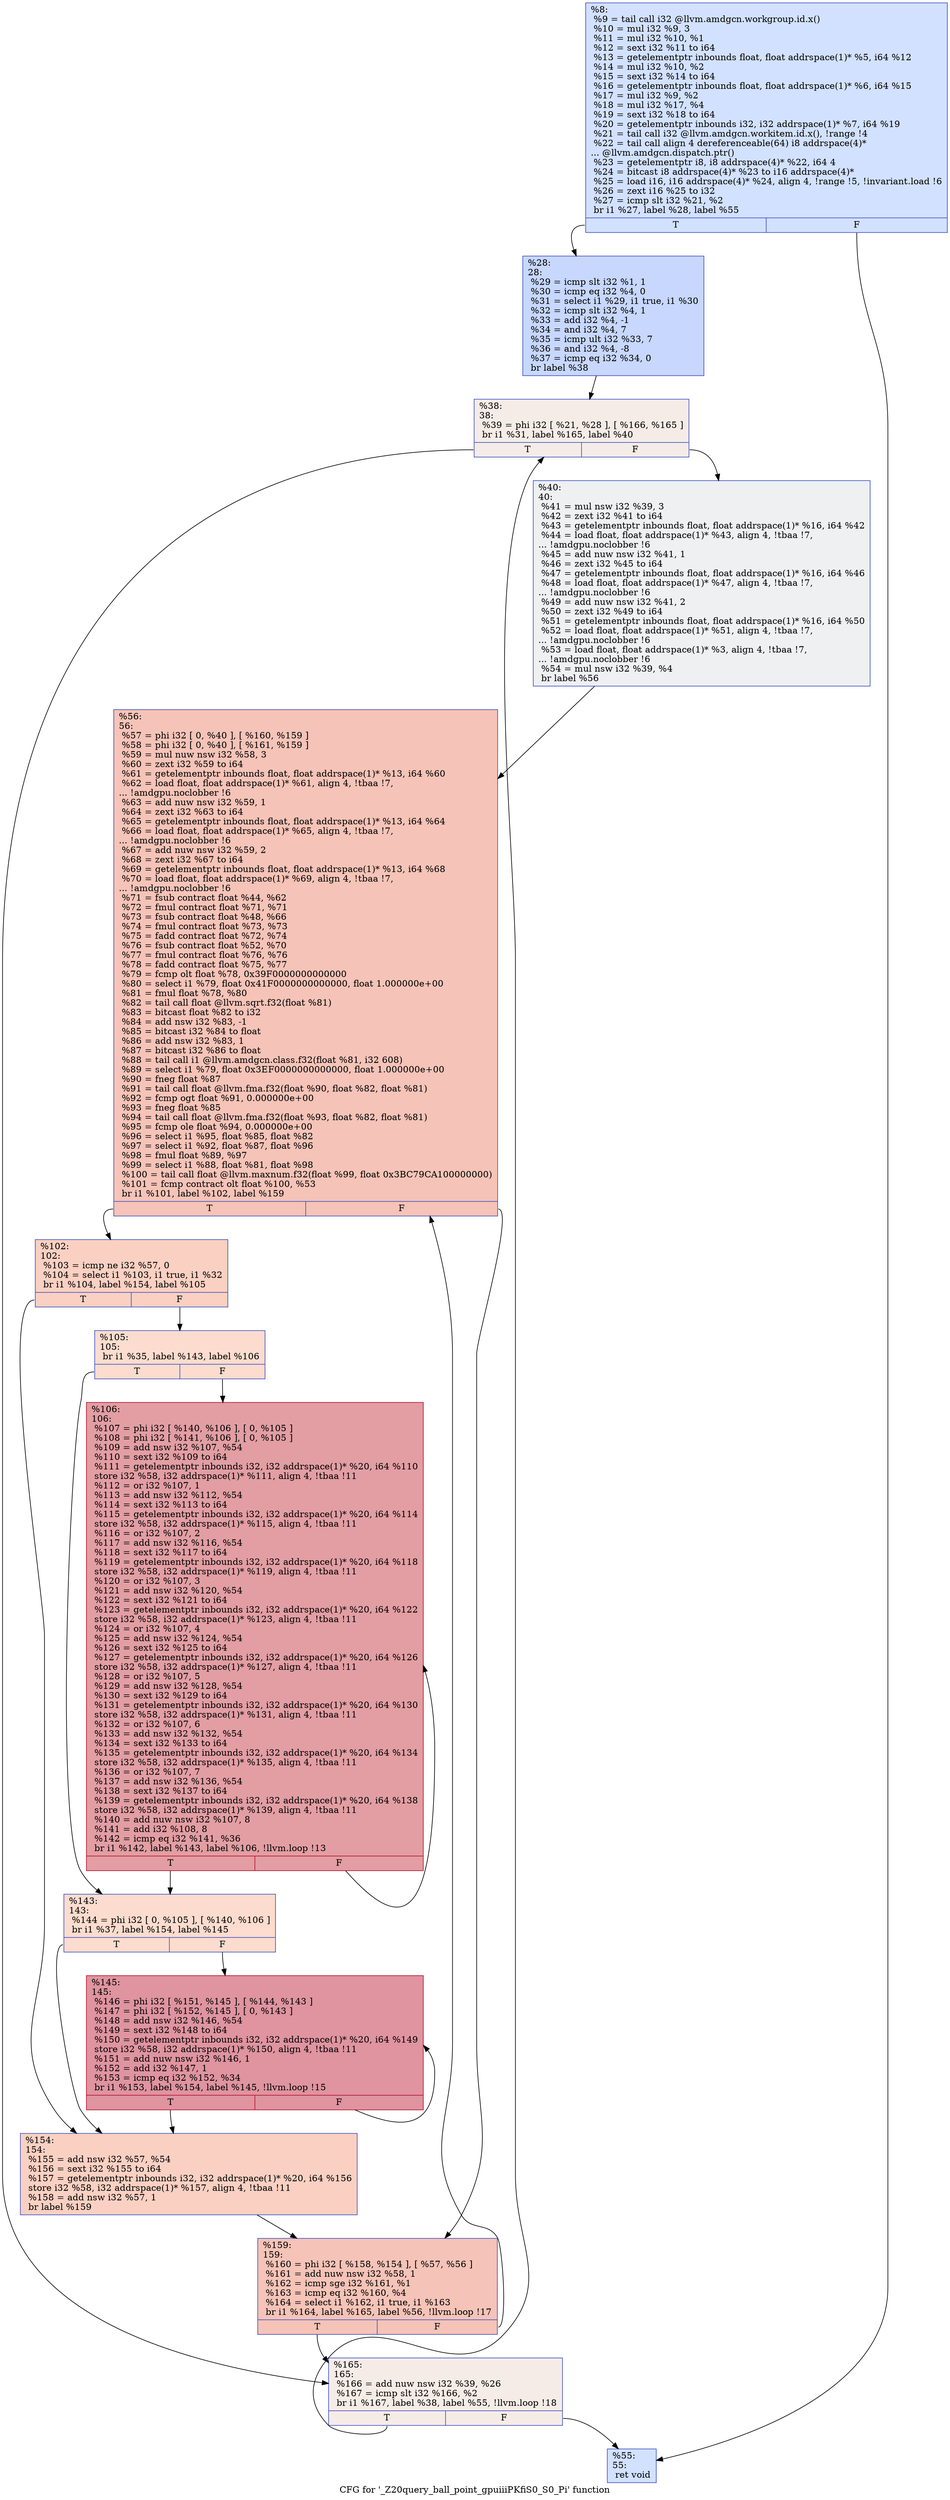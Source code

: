 digraph "CFG for '_Z20query_ball_point_gpuiiiPKfiS0_S0_Pi' function" {
	label="CFG for '_Z20query_ball_point_gpuiiiPKfiS0_S0_Pi' function";

	Node0x5ec70e0 [shape=record,color="#3d50c3ff", style=filled, fillcolor="#9abbff70",label="{%8:\l  %9 = tail call i32 @llvm.amdgcn.workgroup.id.x()\l  %10 = mul i32 %9, 3\l  %11 = mul i32 %10, %1\l  %12 = sext i32 %11 to i64\l  %13 = getelementptr inbounds float, float addrspace(1)* %5, i64 %12\l  %14 = mul i32 %10, %2\l  %15 = sext i32 %14 to i64\l  %16 = getelementptr inbounds float, float addrspace(1)* %6, i64 %15\l  %17 = mul i32 %9, %2\l  %18 = mul i32 %17, %4\l  %19 = sext i32 %18 to i64\l  %20 = getelementptr inbounds i32, i32 addrspace(1)* %7, i64 %19\l  %21 = tail call i32 @llvm.amdgcn.workitem.id.x(), !range !4\l  %22 = tail call align 4 dereferenceable(64) i8 addrspace(4)*\l... @llvm.amdgcn.dispatch.ptr()\l  %23 = getelementptr i8, i8 addrspace(4)* %22, i64 4\l  %24 = bitcast i8 addrspace(4)* %23 to i16 addrspace(4)*\l  %25 = load i16, i16 addrspace(4)* %24, align 4, !range !5, !invariant.load !6\l  %26 = zext i16 %25 to i32\l  %27 = icmp slt i32 %21, %2\l  br i1 %27, label %28, label %55\l|{<s0>T|<s1>F}}"];
	Node0x5ec70e0:s0 -> Node0x5ec9560;
	Node0x5ec70e0:s1 -> Node0x5ec95f0;
	Node0x5ec9560 [shape=record,color="#3d50c3ff", style=filled, fillcolor="#81a4fb70",label="{%28:\l28:                                               \l  %29 = icmp slt i32 %1, 1\l  %30 = icmp eq i32 %4, 0\l  %31 = select i1 %29, i1 true, i1 %30\l  %32 = icmp slt i32 %4, 1\l  %33 = add i32 %4, -1\l  %34 = and i32 %4, 7\l  %35 = icmp ult i32 %33, 7\l  %36 = and i32 %4, -8\l  %37 = icmp eq i32 %34, 0\l  br label %38\l}"];
	Node0x5ec9560 -> Node0x5ec9e70;
	Node0x5ec9e70 [shape=record,color="#3d50c3ff", style=filled, fillcolor="#ead5c970",label="{%38:\l38:                                               \l  %39 = phi i32 [ %21, %28 ], [ %166, %165 ]\l  br i1 %31, label %165, label %40\l|{<s0>T|<s1>F}}"];
	Node0x5ec9e70:s0 -> Node0x5ec9f60;
	Node0x5ec9e70:s1 -> Node0x5eca0a0;
	Node0x5eca0a0 [shape=record,color="#3d50c3ff", style=filled, fillcolor="#d9dce170",label="{%40:\l40:                                               \l  %41 = mul nsw i32 %39, 3\l  %42 = zext i32 %41 to i64\l  %43 = getelementptr inbounds float, float addrspace(1)* %16, i64 %42\l  %44 = load float, float addrspace(1)* %43, align 4, !tbaa !7,\l... !amdgpu.noclobber !6\l  %45 = add nuw nsw i32 %41, 1\l  %46 = zext i32 %45 to i64\l  %47 = getelementptr inbounds float, float addrspace(1)* %16, i64 %46\l  %48 = load float, float addrspace(1)* %47, align 4, !tbaa !7,\l... !amdgpu.noclobber !6\l  %49 = add nuw nsw i32 %41, 2\l  %50 = zext i32 %49 to i64\l  %51 = getelementptr inbounds float, float addrspace(1)* %16, i64 %50\l  %52 = load float, float addrspace(1)* %51, align 4, !tbaa !7,\l... !amdgpu.noclobber !6\l  %53 = load float, float addrspace(1)* %3, align 4, !tbaa !7,\l... !amdgpu.noclobber !6\l  %54 = mul nsw i32 %39, %4\l  br label %56\l}"];
	Node0x5eca0a0 -> Node0x5ecb7d0;
	Node0x5ec95f0 [shape=record,color="#3d50c3ff", style=filled, fillcolor="#9abbff70",label="{%55:\l55:                                               \l  ret void\l}"];
	Node0x5ecb7d0 [shape=record,color="#3d50c3ff", style=filled, fillcolor="#e8765c70",label="{%56:\l56:                                               \l  %57 = phi i32 [ 0, %40 ], [ %160, %159 ]\l  %58 = phi i32 [ 0, %40 ], [ %161, %159 ]\l  %59 = mul nuw nsw i32 %58, 3\l  %60 = zext i32 %59 to i64\l  %61 = getelementptr inbounds float, float addrspace(1)* %13, i64 %60\l  %62 = load float, float addrspace(1)* %61, align 4, !tbaa !7,\l... !amdgpu.noclobber !6\l  %63 = add nuw nsw i32 %59, 1\l  %64 = zext i32 %63 to i64\l  %65 = getelementptr inbounds float, float addrspace(1)* %13, i64 %64\l  %66 = load float, float addrspace(1)* %65, align 4, !tbaa !7,\l... !amdgpu.noclobber !6\l  %67 = add nuw nsw i32 %59, 2\l  %68 = zext i32 %67 to i64\l  %69 = getelementptr inbounds float, float addrspace(1)* %13, i64 %68\l  %70 = load float, float addrspace(1)* %69, align 4, !tbaa !7,\l... !amdgpu.noclobber !6\l  %71 = fsub contract float %44, %62\l  %72 = fmul contract float %71, %71\l  %73 = fsub contract float %48, %66\l  %74 = fmul contract float %73, %73\l  %75 = fadd contract float %72, %74\l  %76 = fsub contract float %52, %70\l  %77 = fmul contract float %76, %76\l  %78 = fadd contract float %75, %77\l  %79 = fcmp olt float %78, 0x39F0000000000000\l  %80 = select i1 %79, float 0x41F0000000000000, float 1.000000e+00\l  %81 = fmul float %78, %80\l  %82 = tail call float @llvm.sqrt.f32(float %81)\l  %83 = bitcast float %82 to i32\l  %84 = add nsw i32 %83, -1\l  %85 = bitcast i32 %84 to float\l  %86 = add nsw i32 %83, 1\l  %87 = bitcast i32 %86 to float\l  %88 = tail call i1 @llvm.amdgcn.class.f32(float %81, i32 608)\l  %89 = select i1 %79, float 0x3EF0000000000000, float 1.000000e+00\l  %90 = fneg float %87\l  %91 = tail call float @llvm.fma.f32(float %90, float %82, float %81)\l  %92 = fcmp ogt float %91, 0.000000e+00\l  %93 = fneg float %85\l  %94 = tail call float @llvm.fma.f32(float %93, float %82, float %81)\l  %95 = fcmp ole float %94, 0.000000e+00\l  %96 = select i1 %95, float %85, float %82\l  %97 = select i1 %92, float %87, float %96\l  %98 = fmul float %89, %97\l  %99 = select i1 %88, float %81, float %98\l  %100 = tail call float @llvm.maxnum.f32(float %99, float 0x3BC79CA100000000)\l  %101 = fcmp contract olt float %100, %53\l  br i1 %101, label %102, label %159\l|{<s0>T|<s1>F}}"];
	Node0x5ecb7d0:s0 -> Node0x5ece8e0;
	Node0x5ecb7d0:s1 -> Node0x5ecb920;
	Node0x5ece8e0 [shape=record,color="#3d50c3ff", style=filled, fillcolor="#f3947570",label="{%102:\l102:                                              \l  %103 = icmp ne i32 %57, 0\l  %104 = select i1 %103, i1 true, i1 %32\l  br i1 %104, label %154, label %105\l|{<s0>T|<s1>F}}"];
	Node0x5ece8e0:s0 -> Node0x5eceb60;
	Node0x5ece8e0:s1 -> Node0x5ecebb0;
	Node0x5ecebb0 [shape=record,color="#3d50c3ff", style=filled, fillcolor="#f7af9170",label="{%105:\l105:                                              \l  br i1 %35, label %143, label %106\l|{<s0>T|<s1>F}}"];
	Node0x5ecebb0:s0 -> Node0x5ececf0;
	Node0x5ecebb0:s1 -> Node0x5eced40;
	Node0x5eced40 [shape=record,color="#b70d28ff", style=filled, fillcolor="#be242e70",label="{%106:\l106:                                              \l  %107 = phi i32 [ %140, %106 ], [ 0, %105 ]\l  %108 = phi i32 [ %141, %106 ], [ 0, %105 ]\l  %109 = add nsw i32 %107, %54\l  %110 = sext i32 %109 to i64\l  %111 = getelementptr inbounds i32, i32 addrspace(1)* %20, i64 %110\l  store i32 %58, i32 addrspace(1)* %111, align 4, !tbaa !11\l  %112 = or i32 %107, 1\l  %113 = add nsw i32 %112, %54\l  %114 = sext i32 %113 to i64\l  %115 = getelementptr inbounds i32, i32 addrspace(1)* %20, i64 %114\l  store i32 %58, i32 addrspace(1)* %115, align 4, !tbaa !11\l  %116 = or i32 %107, 2\l  %117 = add nsw i32 %116, %54\l  %118 = sext i32 %117 to i64\l  %119 = getelementptr inbounds i32, i32 addrspace(1)* %20, i64 %118\l  store i32 %58, i32 addrspace(1)* %119, align 4, !tbaa !11\l  %120 = or i32 %107, 3\l  %121 = add nsw i32 %120, %54\l  %122 = sext i32 %121 to i64\l  %123 = getelementptr inbounds i32, i32 addrspace(1)* %20, i64 %122\l  store i32 %58, i32 addrspace(1)* %123, align 4, !tbaa !11\l  %124 = or i32 %107, 4\l  %125 = add nsw i32 %124, %54\l  %126 = sext i32 %125 to i64\l  %127 = getelementptr inbounds i32, i32 addrspace(1)* %20, i64 %126\l  store i32 %58, i32 addrspace(1)* %127, align 4, !tbaa !11\l  %128 = or i32 %107, 5\l  %129 = add nsw i32 %128, %54\l  %130 = sext i32 %129 to i64\l  %131 = getelementptr inbounds i32, i32 addrspace(1)* %20, i64 %130\l  store i32 %58, i32 addrspace(1)* %131, align 4, !tbaa !11\l  %132 = or i32 %107, 6\l  %133 = add nsw i32 %132, %54\l  %134 = sext i32 %133 to i64\l  %135 = getelementptr inbounds i32, i32 addrspace(1)* %20, i64 %134\l  store i32 %58, i32 addrspace(1)* %135, align 4, !tbaa !11\l  %136 = or i32 %107, 7\l  %137 = add nsw i32 %136, %54\l  %138 = sext i32 %137 to i64\l  %139 = getelementptr inbounds i32, i32 addrspace(1)* %20, i64 %138\l  store i32 %58, i32 addrspace(1)* %139, align 4, !tbaa !11\l  %140 = add nuw nsw i32 %107, 8\l  %141 = add i32 %108, 8\l  %142 = icmp eq i32 %141, %36\l  br i1 %142, label %143, label %106, !llvm.loop !13\l|{<s0>T|<s1>F}}"];
	Node0x5eced40:s0 -> Node0x5ececf0;
	Node0x5eced40:s1 -> Node0x5eced40;
	Node0x5ececf0 [shape=record,color="#3d50c3ff", style=filled, fillcolor="#f7af9170",label="{%143:\l143:                                              \l  %144 = phi i32 [ 0, %105 ], [ %140, %106 ]\l  br i1 %37, label %154, label %145\l|{<s0>T|<s1>F}}"];
	Node0x5ececf0:s0 -> Node0x5eceb60;
	Node0x5ececf0:s1 -> Node0x5ed15f0;
	Node0x5ed15f0 [shape=record,color="#b70d28ff", style=filled, fillcolor="#b70d2870",label="{%145:\l145:                                              \l  %146 = phi i32 [ %151, %145 ], [ %144, %143 ]\l  %147 = phi i32 [ %152, %145 ], [ 0, %143 ]\l  %148 = add nsw i32 %146, %54\l  %149 = sext i32 %148 to i64\l  %150 = getelementptr inbounds i32, i32 addrspace(1)* %20, i64 %149\l  store i32 %58, i32 addrspace(1)* %150, align 4, !tbaa !11\l  %151 = add nuw nsw i32 %146, 1\l  %152 = add i32 %147, 1\l  %153 = icmp eq i32 %152, %34\l  br i1 %153, label %154, label %145, !llvm.loop !15\l|{<s0>T|<s1>F}}"];
	Node0x5ed15f0:s0 -> Node0x5eceb60;
	Node0x5ed15f0:s1 -> Node0x5ed15f0;
	Node0x5eceb60 [shape=record,color="#3d50c3ff", style=filled, fillcolor="#f3947570",label="{%154:\l154:                                              \l  %155 = add nsw i32 %57, %54\l  %156 = sext i32 %155 to i64\l  %157 = getelementptr inbounds i32, i32 addrspace(1)* %20, i64 %156\l  store i32 %58, i32 addrspace(1)* %157, align 4, !tbaa !11\l  %158 = add nsw i32 %57, 1\l  br label %159\l}"];
	Node0x5eceb60 -> Node0x5ecb920;
	Node0x5ecb920 [shape=record,color="#3d50c3ff", style=filled, fillcolor="#e8765c70",label="{%159:\l159:                                              \l  %160 = phi i32 [ %158, %154 ], [ %57, %56 ]\l  %161 = add nuw nsw i32 %58, 1\l  %162 = icmp sge i32 %161, %1\l  %163 = icmp eq i32 %160, %4\l  %164 = select i1 %162, i1 true, i1 %163\l  br i1 %164, label %165, label %56, !llvm.loop !17\l|{<s0>T|<s1>F}}"];
	Node0x5ecb920:s0 -> Node0x5ec9f60;
	Node0x5ecb920:s1 -> Node0x5ecb7d0;
	Node0x5ec9f60 [shape=record,color="#3d50c3ff", style=filled, fillcolor="#ead5c970",label="{%165:\l165:                                              \l  %166 = add nuw nsw i32 %39, %26\l  %167 = icmp slt i32 %166, %2\l  br i1 %167, label %38, label %55, !llvm.loop !18\l|{<s0>T|<s1>F}}"];
	Node0x5ec9f60:s0 -> Node0x5ec9e70;
	Node0x5ec9f60:s1 -> Node0x5ec95f0;
}
